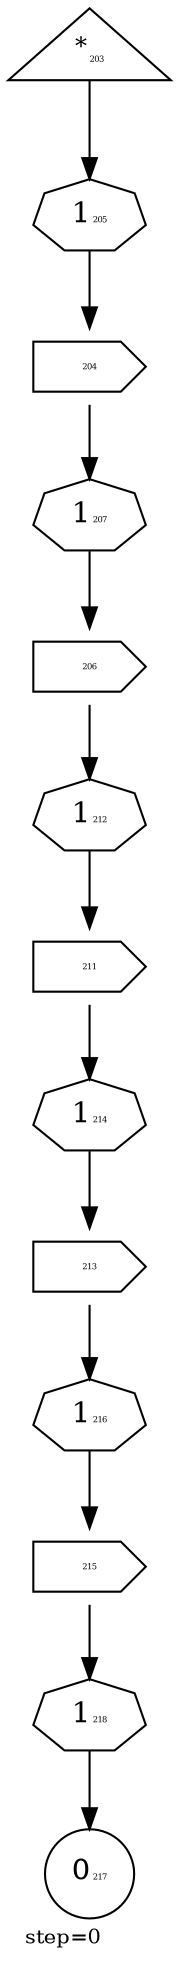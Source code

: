 digraph {
  graph  [labelloc=bottom,labeljust=left,fontsize="10",label="step=0"];
  "203" [shape=triangle,peripheries="1",label=<<SUP>*</SUP><FONT POINT-SIZE='4'>203</FONT>>,labelfontcolor=black,color=black];
  "204" [shape=cds,peripheries="1",label=<<FONT POINT-SIZE='4'>204</FONT>>,labelfontcolor=black,color=black];
  "206" [shape=cds,peripheries="1",label=<<FONT POINT-SIZE='4'>206</FONT>>,labelfontcolor=black,color=black];
  "211" [shape=cds,peripheries="1",label=<<FONT POINT-SIZE='4'>211</FONT>>,labelfontcolor=black,color=black];
  "213" [shape=cds,peripheries="1",label=<<FONT POINT-SIZE='4'>213</FONT>>,labelfontcolor=black,color=black];
  "215" [shape=cds,peripheries="1",label=<<FONT POINT-SIZE='4'>215</FONT>>,labelfontcolor=black,color=black];
  "217" [shape=circle,peripheries="1",label=<0<FONT POINT-SIZE='4'>217</FONT>>,labelfontcolor=black,color=black];
  "205" [label=<1<FONT POINT-SIZE='4'>205</FONT>>,peripheries="1",color=black,shape=septagon];
  "203" -> "205" [color=black];
  "205" -> "204" [color=black];
  "207" [label=<1<FONT POINT-SIZE='4'>207</FONT>>,peripheries="1",color=black,shape=septagon];
  "204" -> "207" [color=black];
  "207" -> "206" [color=black];
  "212" [label=<1<FONT POINT-SIZE='4'>212</FONT>>,peripheries="1",color=black,shape=septagon];
  "206" -> "212" [color=black];
  "212" -> "211" [color=black];
  "214" [label=<1<FONT POINT-SIZE='4'>214</FONT>>,peripheries="1",color=black,shape=septagon];
  "211" -> "214" [color=black];
  "214" -> "213" [color=black];
  "216" [label=<1<FONT POINT-SIZE='4'>216</FONT>>,peripheries="1",color=black,shape=septagon];
  "213" -> "216" [color=black];
  "216" -> "215" [color=black];
  "218" [label=<1<FONT POINT-SIZE='4'>218</FONT>>,peripheries="1",color=black,shape=septagon];
  "215" -> "218" [color=black];
  "218" -> "217" [color=black];
}